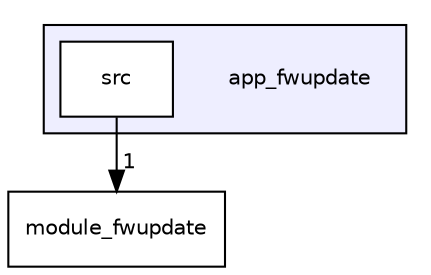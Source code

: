 digraph "app_fwupdate" {
  compound=true
  node [ fontsize="10", fontname="Helvetica"];
  edge [ labelfontsize="10", labelfontname="Helvetica"];
  subgraph clusterdir_80ad02bd1604af057bf01085492eb5da {
    graph [ bgcolor="#eeeeff", pencolor="black", label="" URL="dir_80ad02bd1604af057bf01085492eb5da.html"];
    dir_80ad02bd1604af057bf01085492eb5da [shape=plaintext label="app_fwupdate"];
    dir_b4add20c51faa92576d89f9486aac0fc [shape=box label="src" color="black" fillcolor="white" style="filled" URL="dir_b4add20c51faa92576d89f9486aac0fc.html"];
  }
  dir_837f78b83712d5542df610113d6f2906 [shape=box label="module_fwupdate" URL="dir_837f78b83712d5542df610113d6f2906.html"];
  dir_b4add20c51faa92576d89f9486aac0fc->dir_837f78b83712d5542df610113d6f2906 [headlabel="1", labeldistance=1.5 headhref="dir_000001_000004.html"];
}

